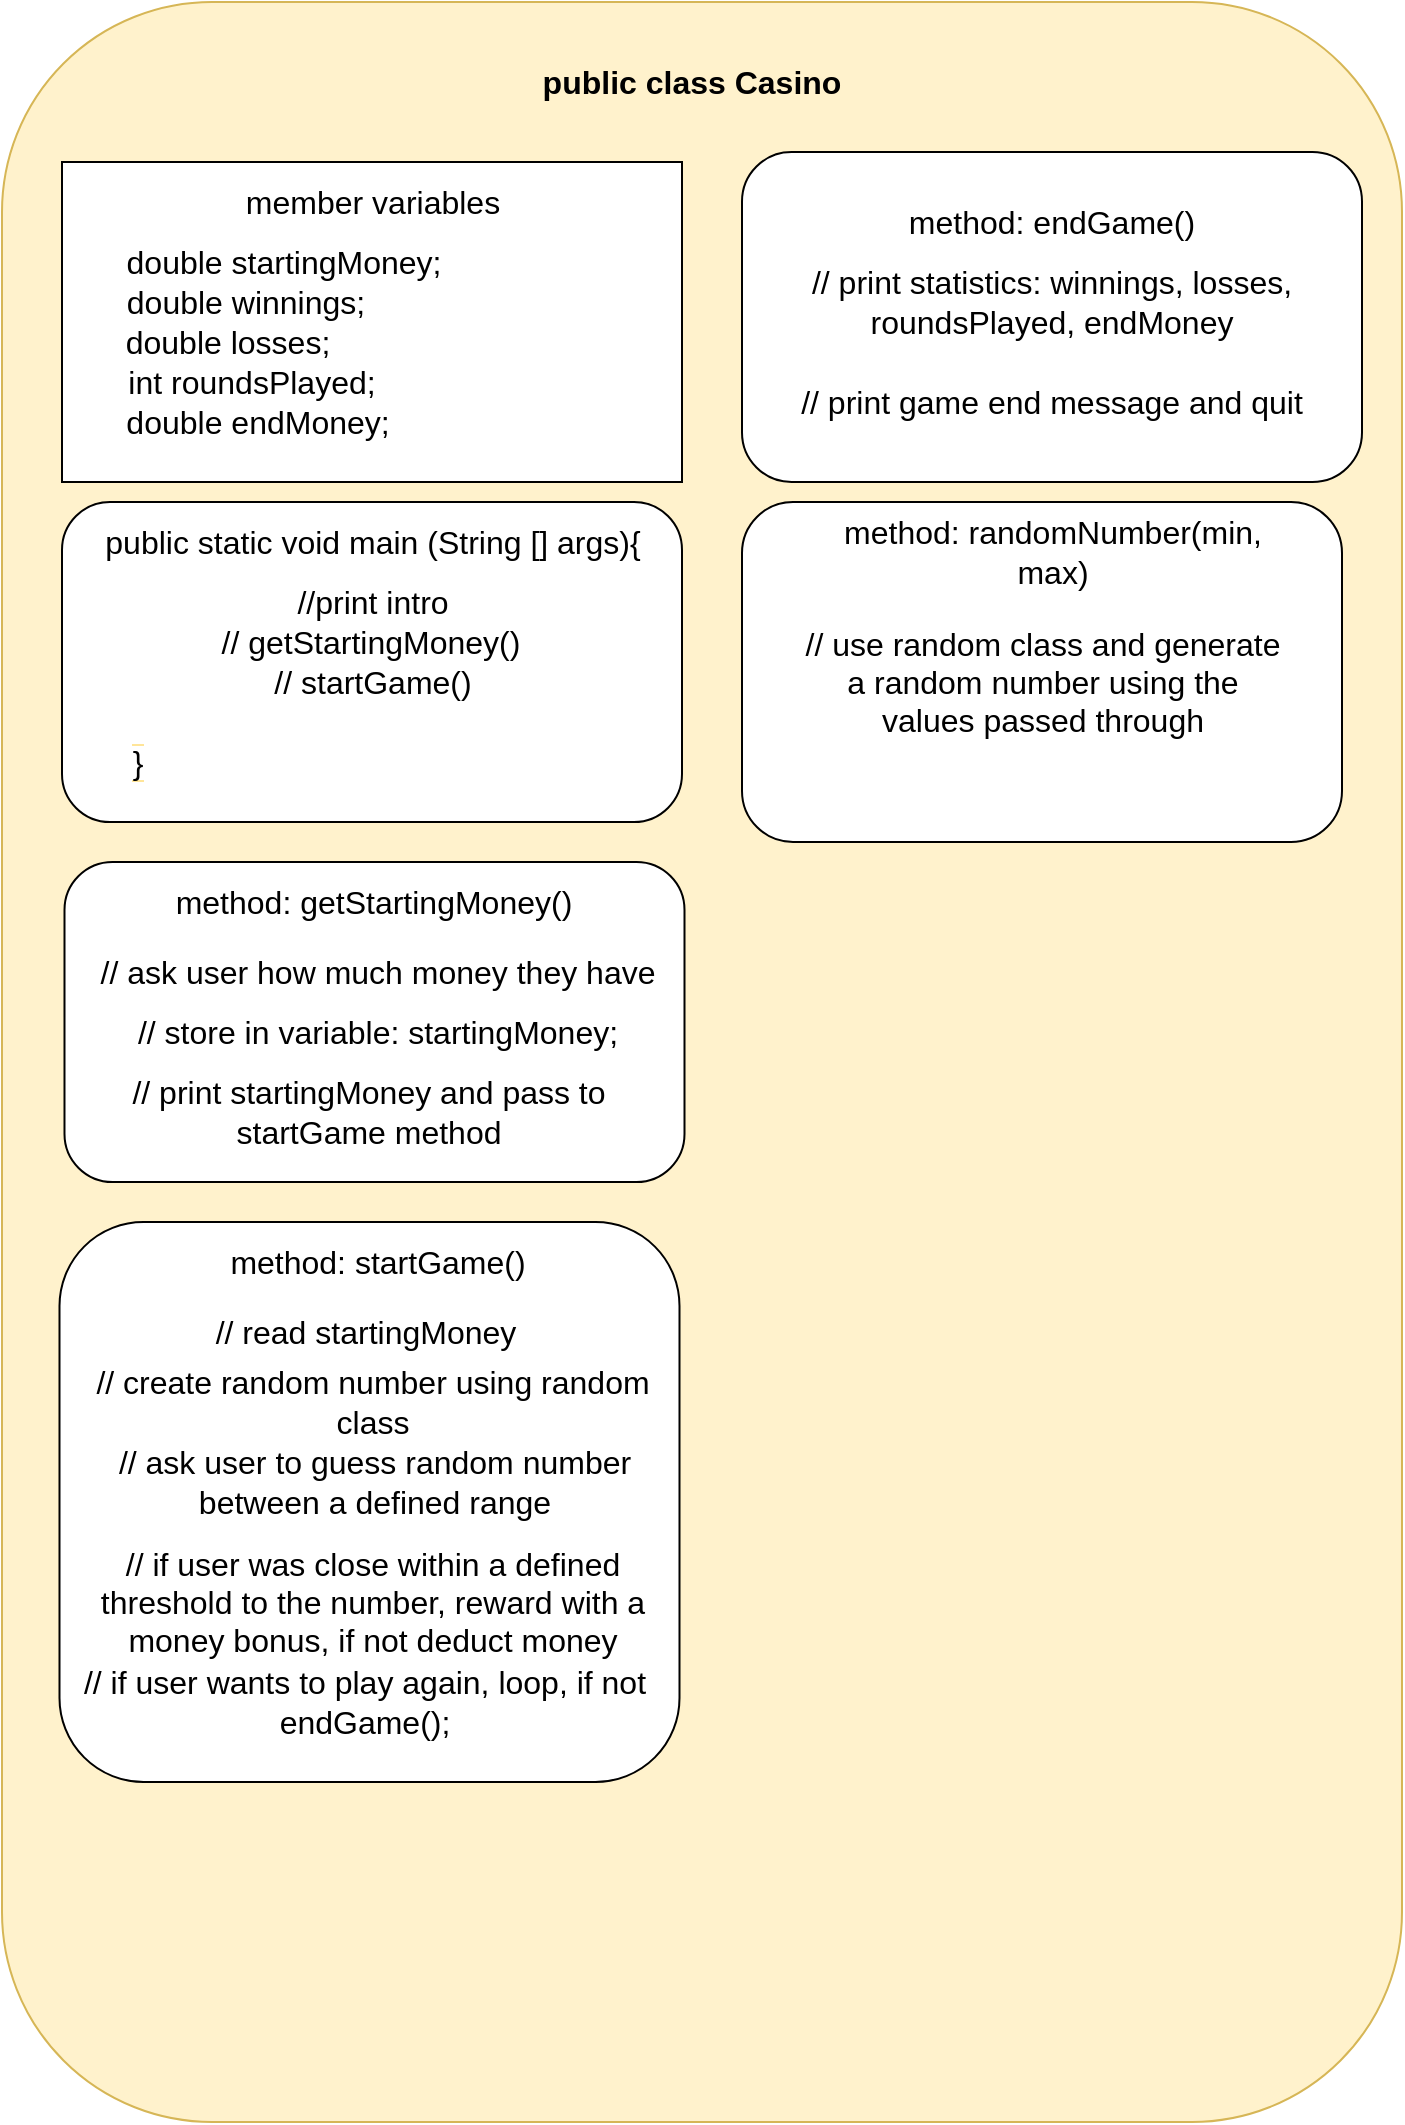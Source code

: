 <mxfile version="14.5.1" type="device"><diagram id="C5RBs43oDa-KdzZeNtuy" name="Page-1"><mxGraphModel dx="1422" dy="832" grid="1" gridSize="10" guides="1" tooltips="1" connect="1" arrows="1" fold="1" page="1" pageScale="1" pageWidth="827" pageHeight="1169" math="0" shadow="0"><root><mxCell id="WIyWlLk6GJQsqaUBKTNV-0"/><mxCell id="WIyWlLk6GJQsqaUBKTNV-1" parent="WIyWlLk6GJQsqaUBKTNV-0"/><mxCell id="j9hTE8fKLDRif-YViXDR-0" value="" style="rounded=1;whiteSpace=wrap;html=1;labelBackgroundColor=#FFE599;fillColor=#fff2cc;strokeColor=#d6b656;" vertex="1" parent="WIyWlLk6GJQsqaUBKTNV-1"><mxGeometry x="80" y="40" width="700" height="1060" as="geometry"/></mxCell><mxCell id="j9hTE8fKLDRif-YViXDR-1" value="public class Casino" style="text;html=1;strokeColor=none;fillColor=none;align=center;verticalAlign=middle;whiteSpace=wrap;rounded=0;fontSize=16;fontStyle=1" vertex="1" parent="WIyWlLk6GJQsqaUBKTNV-1"><mxGeometry x="310" y="60" width="230" height="40" as="geometry"/></mxCell><mxCell id="j9hTE8fKLDRif-YViXDR-2" value="" style="rounded=0;whiteSpace=wrap;html=1;labelBackgroundColor=#ffffff;fontSize=16;" vertex="1" parent="WIyWlLk6GJQsqaUBKTNV-1"><mxGeometry x="110" y="120" width="310" height="160" as="geometry"/></mxCell><mxCell id="j9hTE8fKLDRif-YViXDR-3" value="member variables" style="text;html=1;strokeColor=none;fillColor=none;align=center;verticalAlign=middle;whiteSpace=wrap;rounded=0;labelBackgroundColor=#ffffff;fontSize=16;" vertex="1" parent="WIyWlLk6GJQsqaUBKTNV-1"><mxGeometry x="187.5" y="130" width="155" height="20" as="geometry"/></mxCell><mxCell id="j9hTE8fKLDRif-YViXDR-4" value="double startingMoney;" style="text;html=1;strokeColor=none;fillColor=none;align=center;verticalAlign=middle;whiteSpace=wrap;rounded=0;labelBackgroundColor=#ffffff;fontSize=16;" vertex="1" parent="WIyWlLk6GJQsqaUBKTNV-1"><mxGeometry x="141" y="160" width="160" height="20" as="geometry"/></mxCell><mxCell id="j9hTE8fKLDRif-YViXDR-5" value="double winnings;" style="text;html=1;strokeColor=none;fillColor=none;align=center;verticalAlign=middle;whiteSpace=wrap;rounded=0;labelBackgroundColor=#ffffff;fontSize=16;" vertex="1" parent="WIyWlLk6GJQsqaUBKTNV-1"><mxGeometry x="137" y="180" width="130" height="20" as="geometry"/></mxCell><mxCell id="j9hTE8fKLDRif-YViXDR-6" value="double losses;" style="text;html=1;strokeColor=none;fillColor=none;align=center;verticalAlign=middle;whiteSpace=wrap;rounded=0;labelBackgroundColor=#ffffff;fontSize=16;" vertex="1" parent="WIyWlLk6GJQsqaUBKTNV-1"><mxGeometry x="128" y="200" width="130" height="20" as="geometry"/></mxCell><mxCell id="j9hTE8fKLDRif-YViXDR-7" value="int roundsPlayed;" style="text;html=1;strokeColor=none;fillColor=none;align=center;verticalAlign=middle;whiteSpace=wrap;rounded=0;labelBackgroundColor=#ffffff;fontSize=16;rotation=0;" vertex="1" parent="WIyWlLk6GJQsqaUBKTNV-1"><mxGeometry x="140" y="220" width="130" height="20" as="geometry"/></mxCell><mxCell id="j9hTE8fKLDRif-YViXDR-8" style="edgeStyle=orthogonalEdgeStyle;rounded=0;orthogonalLoop=1;jettySize=auto;html=1;exitX=0.5;exitY=1;exitDx=0;exitDy=0;fontSize=16;" edge="1" parent="WIyWlLk6GJQsqaUBKTNV-1" source="j9hTE8fKLDRif-YViXDR-7" target="j9hTE8fKLDRif-YViXDR-7"><mxGeometry relative="1" as="geometry"/></mxCell><mxCell id="j9hTE8fKLDRif-YViXDR-10" value="" style="rounded=1;whiteSpace=wrap;html=1;labelBackgroundColor=#FFE599;fontSize=16;" vertex="1" parent="WIyWlLk6GJQsqaUBKTNV-1"><mxGeometry x="110" y="290" width="310" height="160" as="geometry"/></mxCell><mxCell id="j9hTE8fKLDRif-YViXDR-14" value="public static void main (String [] args){" style="text;html=1;strokeColor=none;fillColor=none;align=center;verticalAlign=middle;whiteSpace=wrap;rounded=0;labelBackgroundColor=#ffffff;fontSize=16;" vertex="1" parent="WIyWlLk6GJQsqaUBKTNV-1"><mxGeometry x="108.75" y="300" width="312.5" height="20" as="geometry"/></mxCell><mxCell id="j9hTE8fKLDRif-YViXDR-15" value="//print intro" style="text;html=1;strokeColor=none;fillColor=none;align=center;verticalAlign=middle;whiteSpace=wrap;rounded=0;labelBackgroundColor=#ffffff;fontSize=16;" vertex="1" parent="WIyWlLk6GJQsqaUBKTNV-1"><mxGeometry x="108.75" y="330" width="312.5" height="20" as="geometry"/></mxCell><mxCell id="j9hTE8fKLDRif-YViXDR-16" value="// startGame()" style="text;html=1;strokeColor=none;fillColor=none;align=center;verticalAlign=middle;whiteSpace=wrap;rounded=0;labelBackgroundColor=#ffffff;fontSize=16;" vertex="1" parent="WIyWlLk6GJQsqaUBKTNV-1"><mxGeometry x="108.75" y="370" width="312.5" height="20" as="geometry"/></mxCell><mxCell id="j9hTE8fKLDRif-YViXDR-17" value="// getStartingMoney()" style="text;html=1;strokeColor=none;fillColor=none;align=center;verticalAlign=middle;whiteSpace=wrap;rounded=0;labelBackgroundColor=#ffffff;fontSize=16;" vertex="1" parent="WIyWlLk6GJQsqaUBKTNV-1"><mxGeometry x="107.5" y="350" width="312.5" height="20" as="geometry"/></mxCell><mxCell id="j9hTE8fKLDRif-YViXDR-18" value="&lt;span style=&quot;background-color: rgb(255 , 255 , 255)&quot;&gt;}&lt;/span&gt;" style="text;html=1;strokeColor=none;fillColor=none;align=center;verticalAlign=middle;whiteSpace=wrap;rounded=0;labelBackgroundColor=#FFE599;fontSize=16;" vertex="1" parent="WIyWlLk6GJQsqaUBKTNV-1"><mxGeometry x="128" y="410" width="40" height="20" as="geometry"/></mxCell><mxCell id="j9hTE8fKLDRif-YViXDR-19" value="" style="rounded=1;whiteSpace=wrap;html=1;labelBackgroundColor=#FFE599;fontSize=16;" vertex="1" parent="WIyWlLk6GJQsqaUBKTNV-1"><mxGeometry x="111.25" y="470" width="310" height="160" as="geometry"/></mxCell><mxCell id="j9hTE8fKLDRif-YViXDR-20" value="method: getStartingMoney()" style="text;html=1;strokeColor=none;fillColor=none;align=center;verticalAlign=middle;whiteSpace=wrap;rounded=0;labelBackgroundColor=none;fontSize=16;" vertex="1" parent="WIyWlLk6GJQsqaUBKTNV-1"><mxGeometry x="126.25" y="480" width="280" height="20" as="geometry"/></mxCell><mxCell id="j9hTE8fKLDRif-YViXDR-21" value="// ask user how much money they have" style="text;html=1;strokeColor=none;fillColor=none;align=center;verticalAlign=middle;whiteSpace=wrap;rounded=0;labelBackgroundColor=none;fontSize=16;" vertex="1" parent="WIyWlLk6GJQsqaUBKTNV-1"><mxGeometry x="108.75" y="510" width="318" height="30" as="geometry"/></mxCell><mxCell id="j9hTE8fKLDRif-YViXDR-22" value="// store in variable: startingMoney;" style="text;html=1;strokeColor=none;fillColor=none;align=center;verticalAlign=middle;whiteSpace=wrap;rounded=0;labelBackgroundColor=none;fontSize=16;" vertex="1" parent="WIyWlLk6GJQsqaUBKTNV-1"><mxGeometry x="108.75" y="540" width="318" height="30" as="geometry"/></mxCell><mxCell id="j9hTE8fKLDRif-YViXDR-23" value="// print startingMoney and pass to startGame method" style="text;html=1;strokeColor=none;fillColor=none;align=center;verticalAlign=middle;whiteSpace=wrap;rounded=0;labelBackgroundColor=none;fontSize=16;" vertex="1" parent="WIyWlLk6GJQsqaUBKTNV-1"><mxGeometry x="119.5" y="580" width="286.75" height="30" as="geometry"/></mxCell><mxCell id="j9hTE8fKLDRif-YViXDR-24" value="" style="rounded=1;whiteSpace=wrap;html=1;labelBackgroundColor=#FFE599;fontSize=16;" vertex="1" parent="WIyWlLk6GJQsqaUBKTNV-1"><mxGeometry x="108.75" y="650" width="310" height="280" as="geometry"/></mxCell><mxCell id="j9hTE8fKLDRif-YViXDR-25" value="method: startGame()" style="text;html=1;strokeColor=none;fillColor=none;align=center;verticalAlign=middle;whiteSpace=wrap;rounded=0;labelBackgroundColor=none;fontSize=16;" vertex="1" parent="WIyWlLk6GJQsqaUBKTNV-1"><mxGeometry x="170.88" y="650" width="193.75" height="40" as="geometry"/></mxCell><mxCell id="j9hTE8fKLDRif-YViXDR-26" value="// read startingMoney" style="text;html=1;strokeColor=none;fillColor=none;align=center;verticalAlign=middle;whiteSpace=wrap;rounded=0;labelBackgroundColor=none;fontSize=16;" vertex="1" parent="WIyWlLk6GJQsqaUBKTNV-1"><mxGeometry x="103.25" y="690" width="318" height="30" as="geometry"/></mxCell><mxCell id="j9hTE8fKLDRif-YViXDR-27" value="// ask user to guess random number between a defined range" style="text;html=1;strokeColor=none;fillColor=none;align=center;verticalAlign=middle;whiteSpace=wrap;rounded=0;labelBackgroundColor=none;fontSize=16;" vertex="1" parent="WIyWlLk6GJQsqaUBKTNV-1"><mxGeometry x="116.87" y="770" width="298.75" height="20" as="geometry"/></mxCell><mxCell id="j9hTE8fKLDRif-YViXDR-28" value="// create random number using random class" style="text;html=1;strokeColor=none;fillColor=none;align=center;verticalAlign=middle;whiteSpace=wrap;rounded=0;labelBackgroundColor=none;fontSize=16;" vertex="1" parent="WIyWlLk6GJQsqaUBKTNV-1"><mxGeometry x="115.63" y="730" width="298.75" height="20" as="geometry"/></mxCell><mxCell id="j9hTE8fKLDRif-YViXDR-31" value="// if user was close within a defined threshold to the number, reward with a money bonus, if not deduct money" style="text;html=1;strokeColor=none;fillColor=none;align=center;verticalAlign=middle;whiteSpace=wrap;rounded=0;labelBackgroundColor=none;fontSize=16;" vertex="1" parent="WIyWlLk6GJQsqaUBKTNV-1"><mxGeometry x="115.63" y="830" width="298.75" height="20" as="geometry"/></mxCell><mxCell id="j9hTE8fKLDRif-YViXDR-32" value="// if user wants to play again, loop, if not endGame();" style="text;html=1;strokeColor=none;fillColor=none;align=center;verticalAlign=middle;whiteSpace=wrap;rounded=0;labelBackgroundColor=none;fontSize=16;" vertex="1" parent="WIyWlLk6GJQsqaUBKTNV-1"><mxGeometry x="112.25" y="880" width="298.75" height="20" as="geometry"/></mxCell><mxCell id="j9hTE8fKLDRif-YViXDR-33" value="" style="rounded=1;whiteSpace=wrap;html=1;labelBackgroundColor=#FFE599;fontSize=16;" vertex="1" parent="WIyWlLk6GJQsqaUBKTNV-1"><mxGeometry x="450" y="115" width="310" height="165" as="geometry"/></mxCell><mxCell id="j9hTE8fKLDRif-YViXDR-34" value="method: endGame()" style="text;html=1;strokeColor=none;fillColor=none;align=center;verticalAlign=middle;whiteSpace=wrap;rounded=0;labelBackgroundColor=none;fontSize=16;" vertex="1" parent="WIyWlLk6GJQsqaUBKTNV-1"><mxGeometry x="465" y="140" width="280" height="20" as="geometry"/></mxCell><mxCell id="j9hTE8fKLDRif-YViXDR-35" value="// print statistics: winnings, losses, roundsPlayed, endMoney" style="text;html=1;strokeColor=none;fillColor=none;align=center;verticalAlign=middle;whiteSpace=wrap;rounded=0;labelBackgroundColor=none;fontSize=16;" vertex="1" parent="WIyWlLk6GJQsqaUBKTNV-1"><mxGeometry x="465" y="180" width="280" height="20" as="geometry"/></mxCell><mxCell id="j9hTE8fKLDRif-YViXDR-36" value="double endMoney;" style="text;html=1;strokeColor=none;fillColor=none;align=center;verticalAlign=middle;whiteSpace=wrap;rounded=0;labelBackgroundColor=#ffffff;fontSize=16;" vertex="1" parent="WIyWlLk6GJQsqaUBKTNV-1"><mxGeometry x="128" y="240" width="160" height="20" as="geometry"/></mxCell><mxCell id="j9hTE8fKLDRif-YViXDR-37" value="// print game end message and quit" style="text;html=1;strokeColor=none;fillColor=none;align=center;verticalAlign=middle;whiteSpace=wrap;rounded=0;labelBackgroundColor=none;fontSize=16;" vertex="1" parent="WIyWlLk6GJQsqaUBKTNV-1"><mxGeometry x="465" y="230" width="280" height="20" as="geometry"/></mxCell><mxCell id="j9hTE8fKLDRif-YViXDR-38" value="" style="rounded=1;whiteSpace=wrap;html=1;labelBackgroundColor=none;fontSize=16;" vertex="1" parent="WIyWlLk6GJQsqaUBKTNV-1"><mxGeometry x="450" y="290" width="300" height="170" as="geometry"/></mxCell><mxCell id="j9hTE8fKLDRif-YViXDR-39" value="method: randomNumber(min, max)" style="text;html=1;strokeColor=none;fillColor=none;align=center;verticalAlign=middle;whiteSpace=wrap;rounded=0;labelBackgroundColor=none;fontSize=16;" vertex="1" parent="WIyWlLk6GJQsqaUBKTNV-1"><mxGeometry x="482.5" y="300" width="245" height="30" as="geometry"/></mxCell><mxCell id="j9hTE8fKLDRif-YViXDR-40" value="// use random class and generate a random number using the values passed through" style="text;html=1;strokeColor=none;fillColor=none;align=center;verticalAlign=middle;whiteSpace=wrap;rounded=0;labelBackgroundColor=none;fontSize=16;" vertex="1" parent="WIyWlLk6GJQsqaUBKTNV-1"><mxGeometry x="477.5" y="365" width="245" height="30" as="geometry"/></mxCell></root></mxGraphModel></diagram></mxfile>
